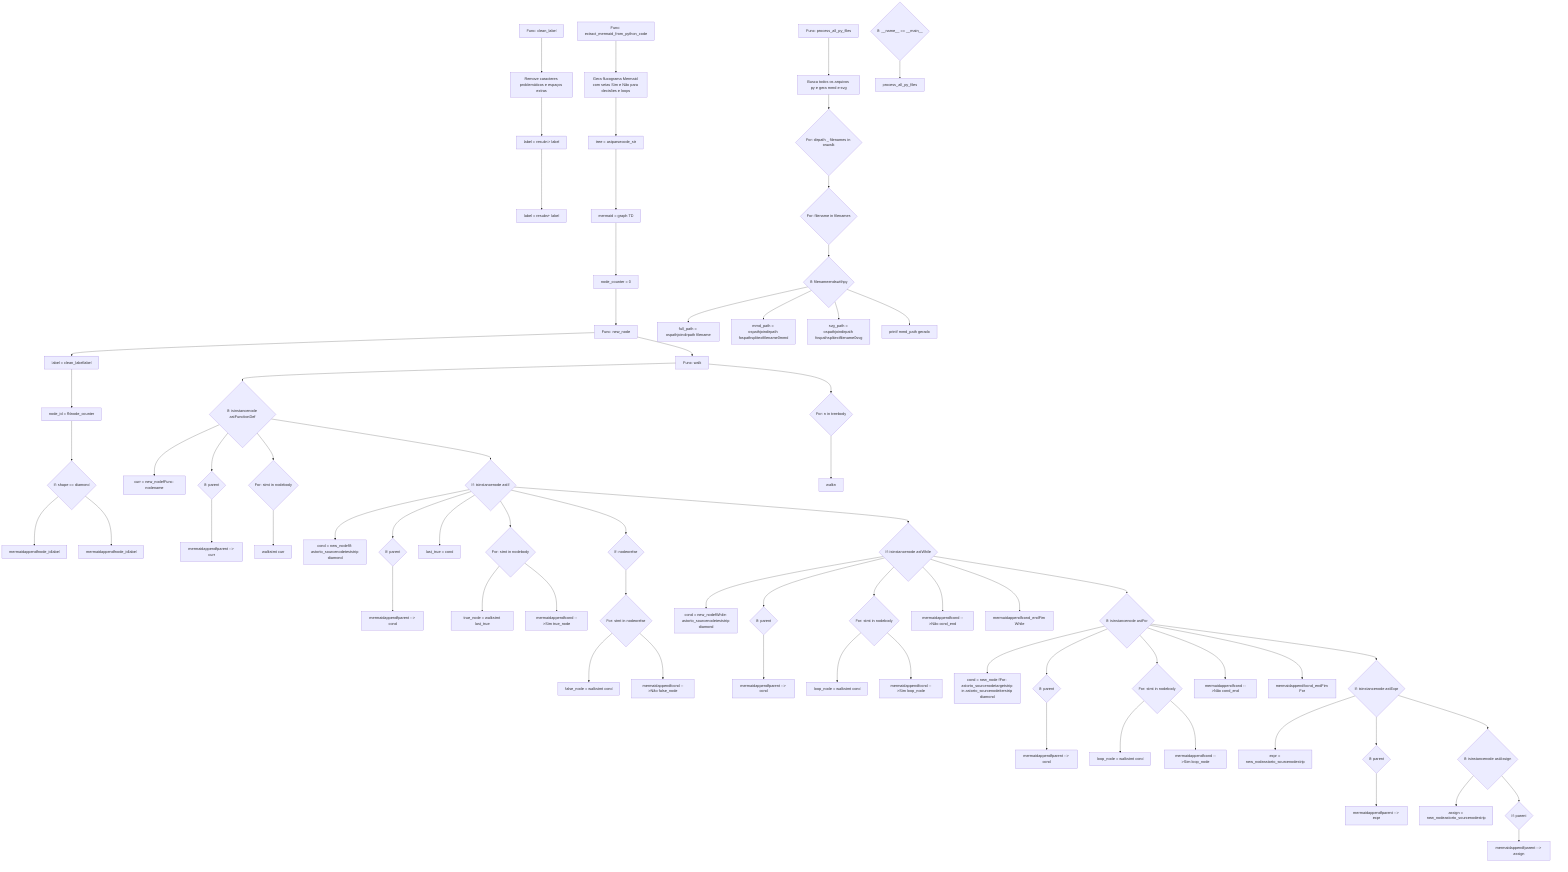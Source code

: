 flowchart TD
n0["Func: clean_label"]
n1["Remove caracteres problemáticos e espaços extras"]
n0 --> n1
n2["label = resub<> label"]
n1 --> n2
n3["label = resubs+ label"]
n2 --> n3
n4["Func: extract_mermaid_from_python_code"]
n5["Gera fluxograma Mermaid com setas Sim e Não para decisões e loops"]
n4 --> n5
n6["tree = astparsecode_str"]
n5 --> n6
n7["mermaid = graph TD"]
n6 --> n7
n8["node_counter = 0"]
n7 --> n8
n9["Func: new_node"]
n8 --> n9
n10["label = clean_labellabel"]
n9 --> n10
n11["node_id = fNnode_counter"]
n10 --> n11
n12{"If: shape == diamond"}
n11 --> n12
n13["mermaidappendfnode_idlabel"]
n12 --> n13
n14["mermaidappendfnode_idlabel"]
n12 --> n14
n15["Func: walk"]
n9 --> n15
n16{"If: isinstancenode astFunctionDef"}
n15 --> n16
n17["curr = new_nodefFunc: nodename"]
n16 --> n17
n18{"If: parent"}
n16 --> n18
n19["mermaidappendfparent --> curr"]
n18 --> n19
n20{"For: stmt in nodebody"}
n16 --> n20
n21["walkstmt curr"]
n20 --> n21
n22{"If: isinstancenode astIf"}
n16 --> n22
n23["cond = new_nodefIf: astorto_sourcenodeteststrip diamond"]
n22 --> n23
n24{"If: parent"}
n22 --> n24
n25["mermaidappendfparent --> cond"]
n24 --> n25
n26["last_true = cond"]
n22 --> n26
n27{"For: stmt in nodebody"}
n22 --> n27
n28["true_node = walkstmt last_true"]
n27 --> n28
n29["mermaidappendfcond -->Sim true_node"]
n27 --> n29
n30{"If: nodeorelse"}
n22 --> n30
n31{"For: stmt in nodeorelse"}
n30 --> n31
n32["false_node = walkstmt cond"]
n31 --> n32
n33["mermaidappendfcond -->Não false_node"]
n31 --> n33
n34{"If: isinstancenode astWhile"}
n22 --> n34
n35["cond = new_nodefWhile: astorto_sourcenodeteststrip diamond"]
n34 --> n35
n36{"If: parent"}
n34 --> n36
n37["mermaidappendfparent --> cond"]
n36 --> n37
n38{"For: stmt in nodebody"}
n34 --> n38
n39["loop_node = walkstmt cond"]
n38 --> n39
n40["mermaidappendfcond -->Sim loop_node"]
n38 --> n40
n41["mermaidappendfcond -->Não cond_end"]
n34 --> n41
n42["mermaidappendfcond_endFim While"]
n34 --> n42
n43{"If: isinstancenode astFor"}
n34 --> n43
n44["cond = new_node fFor: astorto_sourcenodetargetstrip in astorto_sourcenodeiterstrip diamond"]
n43 --> n44
n45{"If: parent"}
n43 --> n45
n46["mermaidappendfparent --> cond"]
n45 --> n46
n47{"For: stmt in nodebody"}
n43 --> n47
n48["loop_node = walkstmt cond"]
n47 --> n48
n49["mermaidappendfcond -->Sim loop_node"]
n47 --> n49
n50["mermaidappendfcond -->Não cond_end"]
n43 --> n50
n51["mermaidappendfcond_endFim For"]
n43 --> n51
n52{"If: isinstancenode astExpr"}
n43 --> n52
n53["expr = new_nodeastorto_sourcenodestrip"]
n52 --> n53
n54{"If: parent"}
n52 --> n54
n55["mermaidappendfparent --> expr"]
n54 --> n55
n56{"If: isinstancenode astAssign"}
n52 --> n56
n57["assign = new_nodeastorto_sourcenodestrip"]
n56 --> n57
n58{"If: parent"}
n56 --> n58
n59["mermaidappendfparent --> assign"]
n58 --> n59
n60{"For: n in treebody"}
n15 --> n60
n61["walkn"]
n60 --> n61
n62["Func: process_all_py_files"]
n63["Busca todos os arquivos py e gera mmd e svg"]
n62 --> n63
n64{"For: dirpath _ filenames in oswalk"}
n63 --> n64
n65{"For: filename in filenames"}
n64 --> n65
n66{"If: filenameendswithpy"}
n65 --> n66
n67["full_path = ospathjoindirpath filename"]
n66 --> n67
n68["mmd_path = ospathjoindirpath fospathsplitextfilename0mmd"]
n66 --> n68
n69["svg_path = ospathjoindirpath fospathsplitextfilename0svg"]
n66 --> n69
n70["printf mmd_path gerado"]
n66 --> n70
n71{"If: __name__ == __main__"}
n72["process_all_py_files"]
n71 --> n72